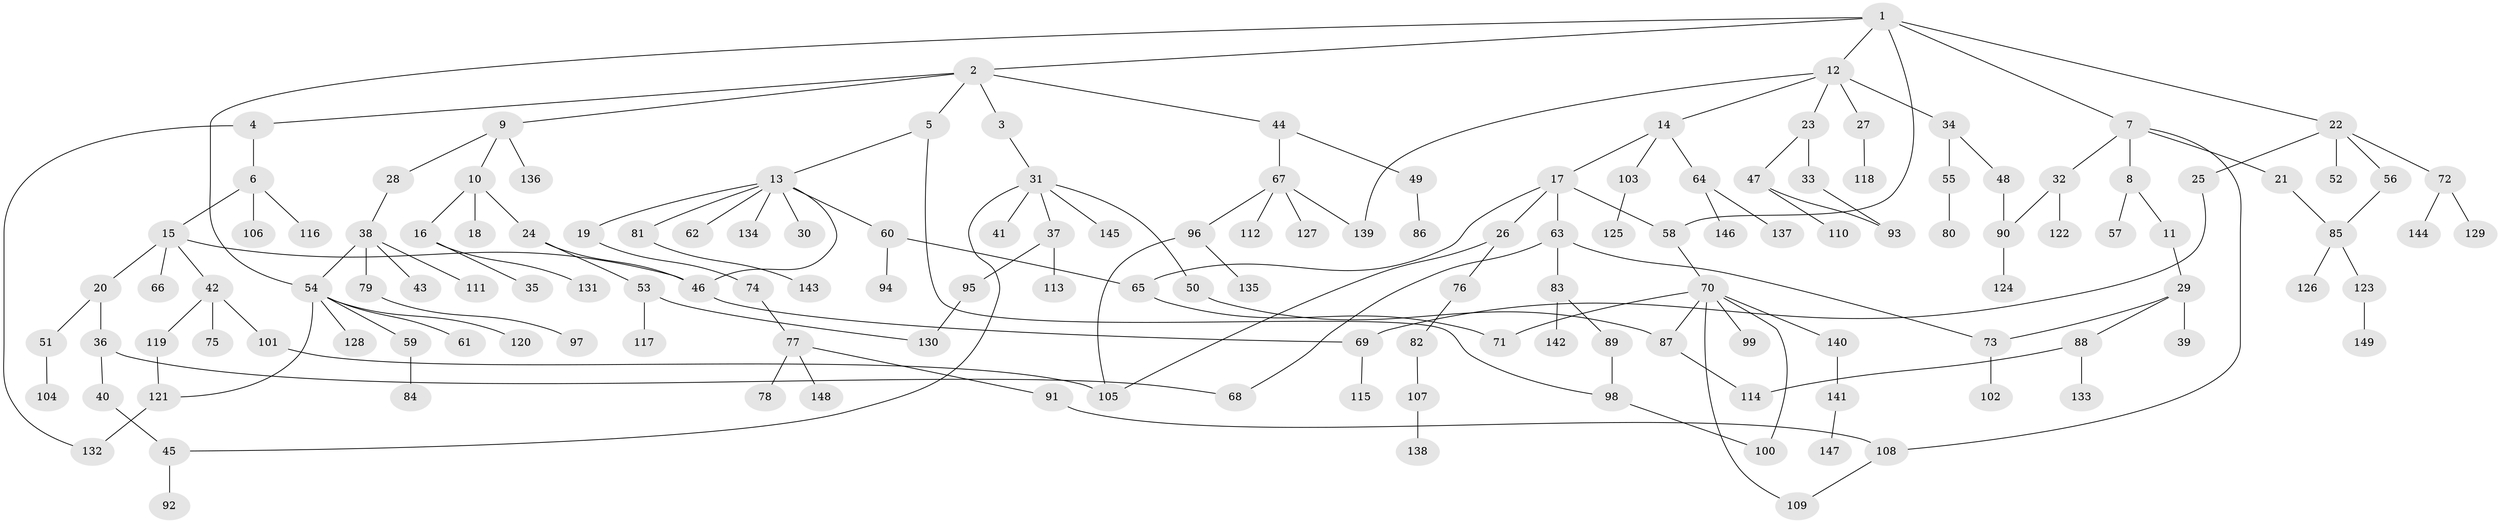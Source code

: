 // coarse degree distribution, {9: 0.01904761904761905, 7: 0.02857142857142857, 2: 0.21904761904761905, 3: 0.13333333333333333, 4: 0.05714285714285714, 5: 0.06666666666666667, 6: 0.0380952380952381, 1: 0.4380952380952381}
// Generated by graph-tools (version 1.1) at 2025/51/02/27/25 19:51:36]
// undirected, 149 vertices, 173 edges
graph export_dot {
graph [start="1"]
  node [color=gray90,style=filled];
  1;
  2;
  3;
  4;
  5;
  6;
  7;
  8;
  9;
  10;
  11;
  12;
  13;
  14;
  15;
  16;
  17;
  18;
  19;
  20;
  21;
  22;
  23;
  24;
  25;
  26;
  27;
  28;
  29;
  30;
  31;
  32;
  33;
  34;
  35;
  36;
  37;
  38;
  39;
  40;
  41;
  42;
  43;
  44;
  45;
  46;
  47;
  48;
  49;
  50;
  51;
  52;
  53;
  54;
  55;
  56;
  57;
  58;
  59;
  60;
  61;
  62;
  63;
  64;
  65;
  66;
  67;
  68;
  69;
  70;
  71;
  72;
  73;
  74;
  75;
  76;
  77;
  78;
  79;
  80;
  81;
  82;
  83;
  84;
  85;
  86;
  87;
  88;
  89;
  90;
  91;
  92;
  93;
  94;
  95;
  96;
  97;
  98;
  99;
  100;
  101;
  102;
  103;
  104;
  105;
  106;
  107;
  108;
  109;
  110;
  111;
  112;
  113;
  114;
  115;
  116;
  117;
  118;
  119;
  120;
  121;
  122;
  123;
  124;
  125;
  126;
  127;
  128;
  129;
  130;
  131;
  132;
  133;
  134;
  135;
  136;
  137;
  138;
  139;
  140;
  141;
  142;
  143;
  144;
  145;
  146;
  147;
  148;
  149;
  1 -- 2;
  1 -- 7;
  1 -- 12;
  1 -- 22;
  1 -- 58;
  1 -- 54;
  2 -- 3;
  2 -- 4;
  2 -- 5;
  2 -- 9;
  2 -- 44;
  3 -- 31;
  4 -- 6;
  4 -- 132;
  5 -- 13;
  5 -- 98;
  6 -- 15;
  6 -- 106;
  6 -- 116;
  7 -- 8;
  7 -- 21;
  7 -- 32;
  7 -- 108;
  8 -- 11;
  8 -- 57;
  9 -- 10;
  9 -- 28;
  9 -- 136;
  10 -- 16;
  10 -- 18;
  10 -- 24;
  11 -- 29;
  12 -- 14;
  12 -- 23;
  12 -- 27;
  12 -- 34;
  12 -- 139;
  13 -- 19;
  13 -- 30;
  13 -- 60;
  13 -- 62;
  13 -- 81;
  13 -- 134;
  13 -- 46;
  14 -- 17;
  14 -- 64;
  14 -- 103;
  15 -- 20;
  15 -- 42;
  15 -- 66;
  15 -- 46;
  16 -- 35;
  16 -- 131;
  17 -- 26;
  17 -- 63;
  17 -- 58;
  17 -- 65;
  19 -- 74;
  20 -- 36;
  20 -- 51;
  21 -- 85;
  22 -- 25;
  22 -- 52;
  22 -- 56;
  22 -- 72;
  23 -- 33;
  23 -- 47;
  24 -- 46;
  24 -- 53;
  25 -- 69;
  26 -- 76;
  26 -- 105;
  27 -- 118;
  28 -- 38;
  29 -- 39;
  29 -- 73;
  29 -- 88;
  31 -- 37;
  31 -- 41;
  31 -- 45;
  31 -- 50;
  31 -- 145;
  32 -- 90;
  32 -- 122;
  33 -- 93;
  34 -- 48;
  34 -- 55;
  36 -- 40;
  36 -- 68;
  37 -- 95;
  37 -- 113;
  38 -- 43;
  38 -- 54;
  38 -- 79;
  38 -- 111;
  40 -- 45;
  42 -- 75;
  42 -- 101;
  42 -- 119;
  44 -- 49;
  44 -- 67;
  45 -- 92;
  46 -- 69;
  47 -- 93;
  47 -- 110;
  48 -- 90;
  49 -- 86;
  50 -- 87;
  51 -- 104;
  53 -- 117;
  53 -- 130;
  54 -- 59;
  54 -- 61;
  54 -- 120;
  54 -- 121;
  54 -- 128;
  55 -- 80;
  56 -- 85;
  58 -- 70;
  59 -- 84;
  60 -- 65;
  60 -- 94;
  63 -- 68;
  63 -- 83;
  63 -- 73;
  64 -- 137;
  64 -- 146;
  65 -- 71;
  67 -- 96;
  67 -- 112;
  67 -- 127;
  67 -- 139;
  69 -- 115;
  70 -- 87;
  70 -- 99;
  70 -- 109;
  70 -- 140;
  70 -- 71;
  70 -- 100;
  72 -- 129;
  72 -- 144;
  73 -- 102;
  74 -- 77;
  76 -- 82;
  77 -- 78;
  77 -- 91;
  77 -- 148;
  79 -- 97;
  81 -- 143;
  82 -- 107;
  83 -- 89;
  83 -- 142;
  85 -- 123;
  85 -- 126;
  87 -- 114;
  88 -- 133;
  88 -- 114;
  89 -- 98;
  90 -- 124;
  91 -- 108;
  95 -- 130;
  96 -- 105;
  96 -- 135;
  98 -- 100;
  101 -- 105;
  103 -- 125;
  107 -- 138;
  108 -- 109;
  119 -- 121;
  121 -- 132;
  123 -- 149;
  140 -- 141;
  141 -- 147;
}
